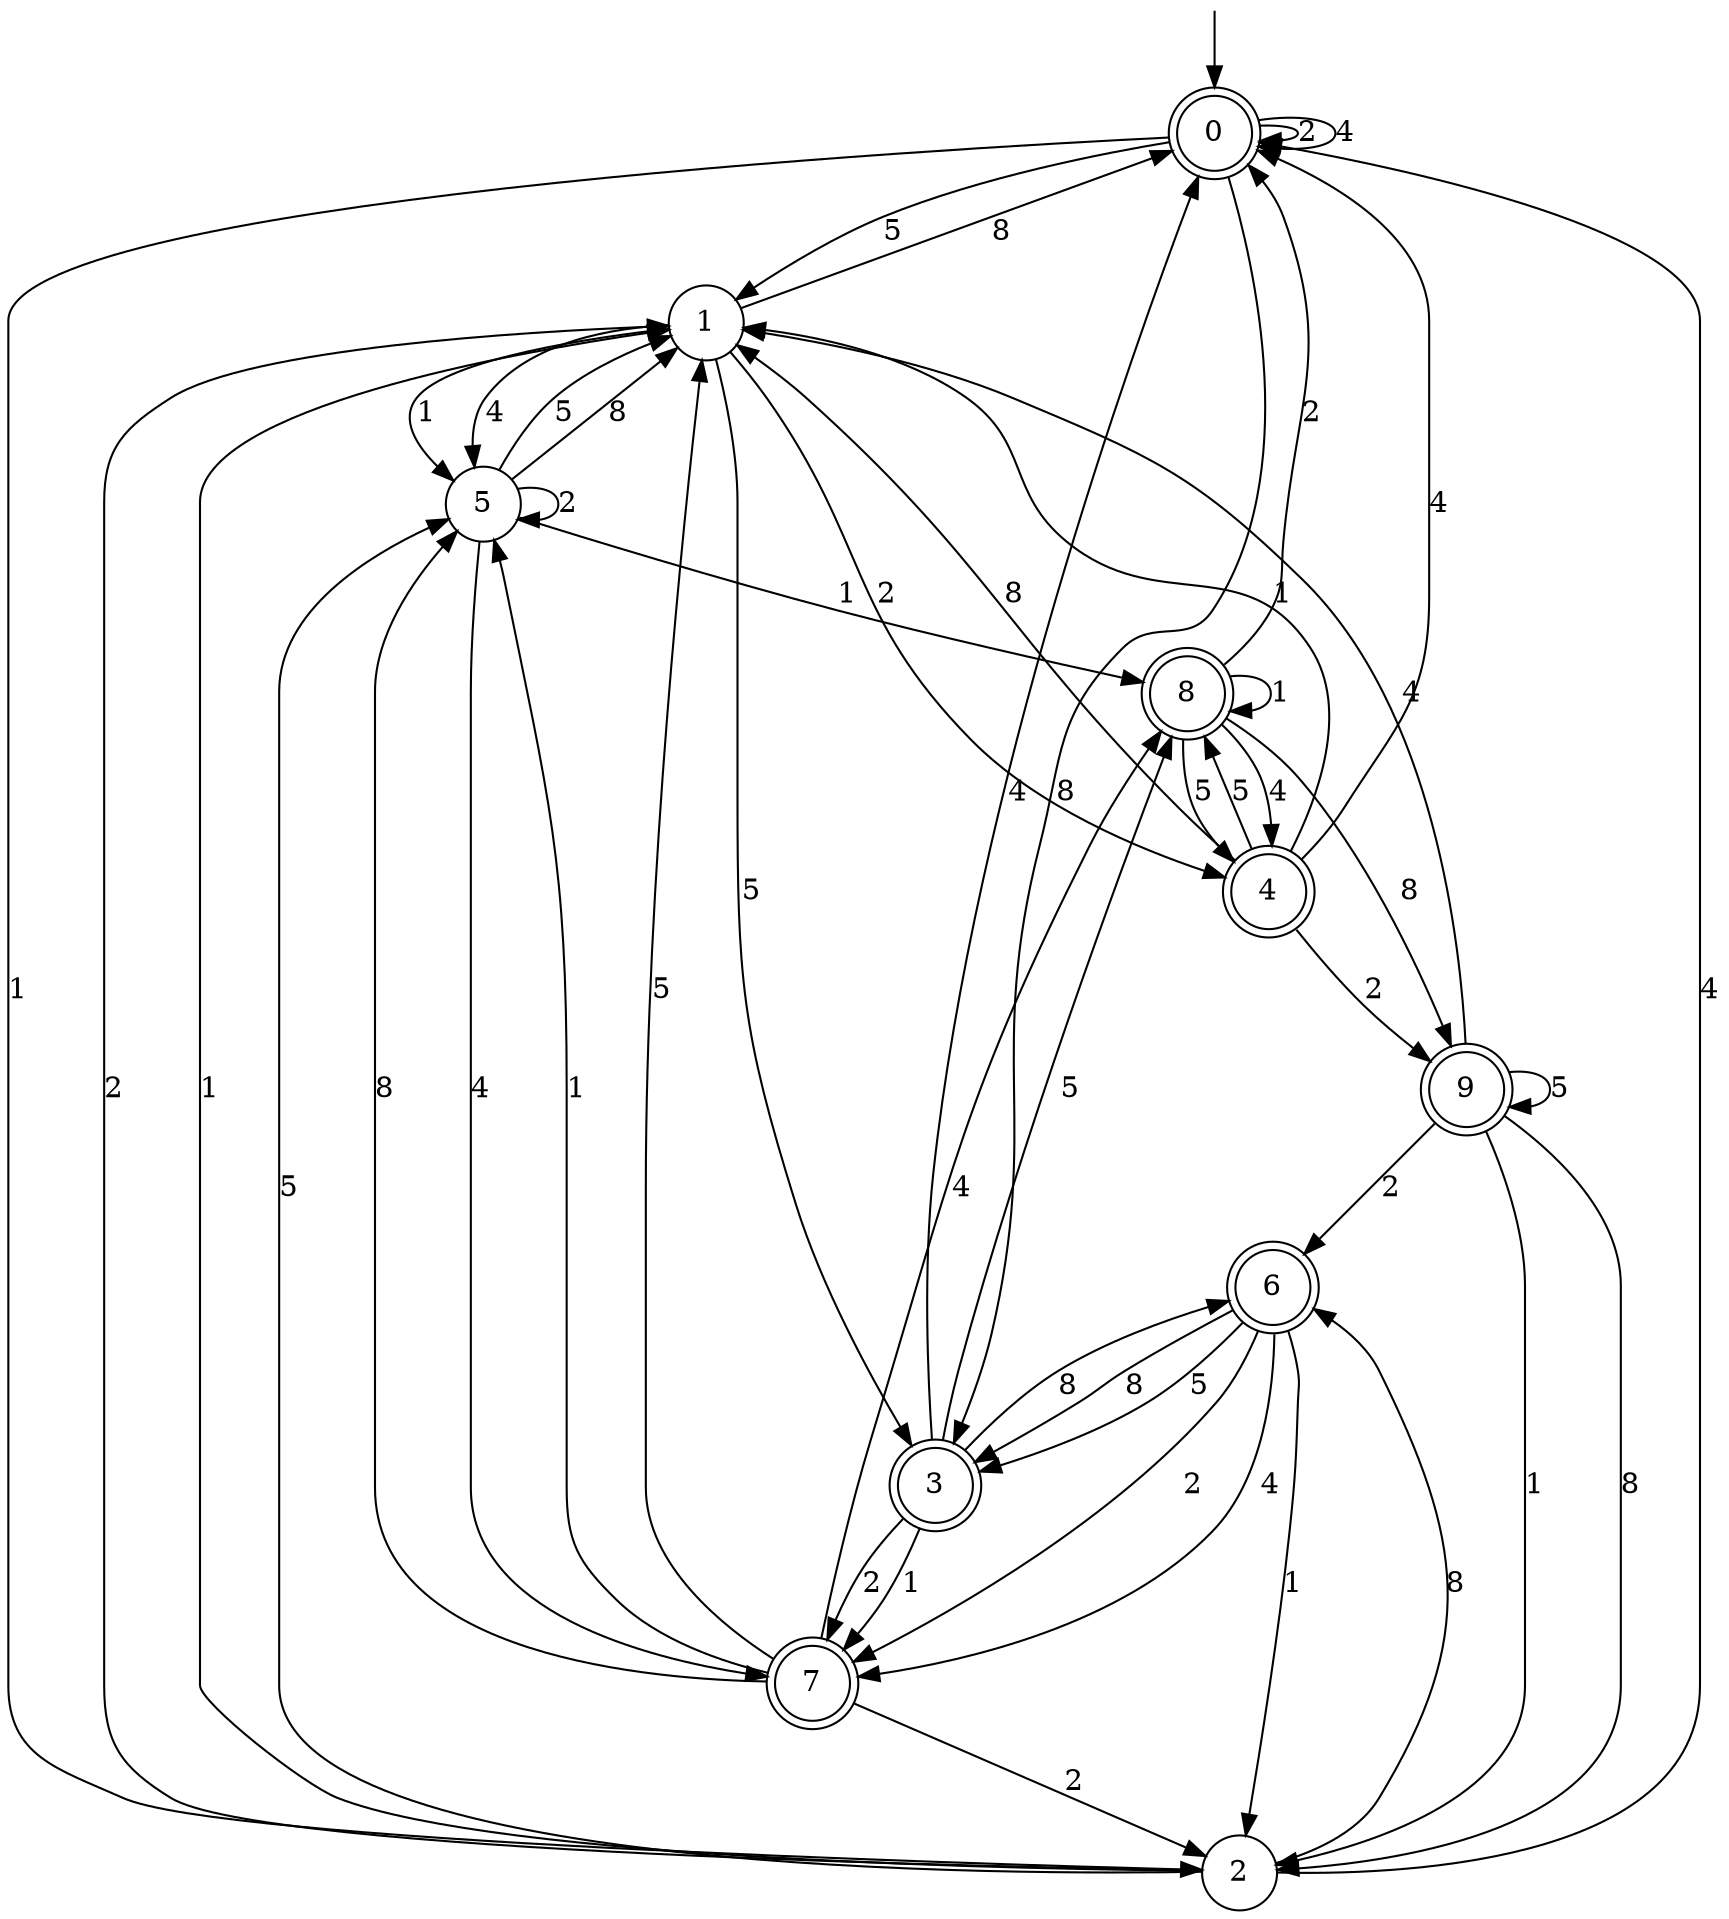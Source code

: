digraph g {

	s0 [shape="doublecircle" label="0"];
	s1 [shape="circle" label="1"];
	s2 [shape="circle" label="2"];
	s3 [shape="doublecircle" label="3"];
	s4 [shape="doublecircle" label="4"];
	s5 [shape="circle" label="5"];
	s6 [shape="doublecircle" label="6"];
	s7 [shape="doublecircle" label="7"];
	s8 [shape="doublecircle" label="8"];
	s9 [shape="doublecircle" label="9"];
	s0 -> s0 [label="2"];
	s0 -> s1 [label="5"];
	s0 -> s2 [label="1"];
	s0 -> s3 [label="8"];
	s0 -> s0 [label="4"];
	s1 -> s4 [label="2"];
	s1 -> s3 [label="5"];
	s1 -> s5 [label="1"];
	s1 -> s0 [label="8"];
	s1 -> s5 [label="4"];
	s2 -> s1 [label="2"];
	s2 -> s5 [label="5"];
	s2 -> s1 [label="1"];
	s2 -> s6 [label="8"];
	s2 -> s0 [label="4"];
	s3 -> s7 [label="2"];
	s3 -> s8 [label="5"];
	s3 -> s7 [label="1"];
	s3 -> s6 [label="8"];
	s3 -> s0 [label="4"];
	s4 -> s9 [label="2"];
	s4 -> s8 [label="5"];
	s4 -> s1 [label="1"];
	s4 -> s1 [label="8"];
	s4 -> s0 [label="4"];
	s5 -> s5 [label="2"];
	s5 -> s1 [label="5"];
	s5 -> s8 [label="1"];
	s5 -> s1 [label="8"];
	s5 -> s7 [label="4"];
	s6 -> s7 [label="2"];
	s6 -> s3 [label="5"];
	s6 -> s2 [label="1"];
	s6 -> s3 [label="8"];
	s6 -> s7 [label="4"];
	s7 -> s2 [label="2"];
	s7 -> s1 [label="5"];
	s7 -> s5 [label="1"];
	s7 -> s5 [label="8"];
	s7 -> s8 [label="4"];
	s8 -> s0 [label="2"];
	s8 -> s4 [label="5"];
	s8 -> s8 [label="1"];
	s8 -> s9 [label="8"];
	s8 -> s4 [label="4"];
	s9 -> s6 [label="2"];
	s9 -> s9 [label="5"];
	s9 -> s2 [label="1"];
	s9 -> s2 [label="8"];
	s9 -> s1 [label="4"];

__start0 [label="" shape="none" width="0" height="0"];
__start0 -> s0;

}
